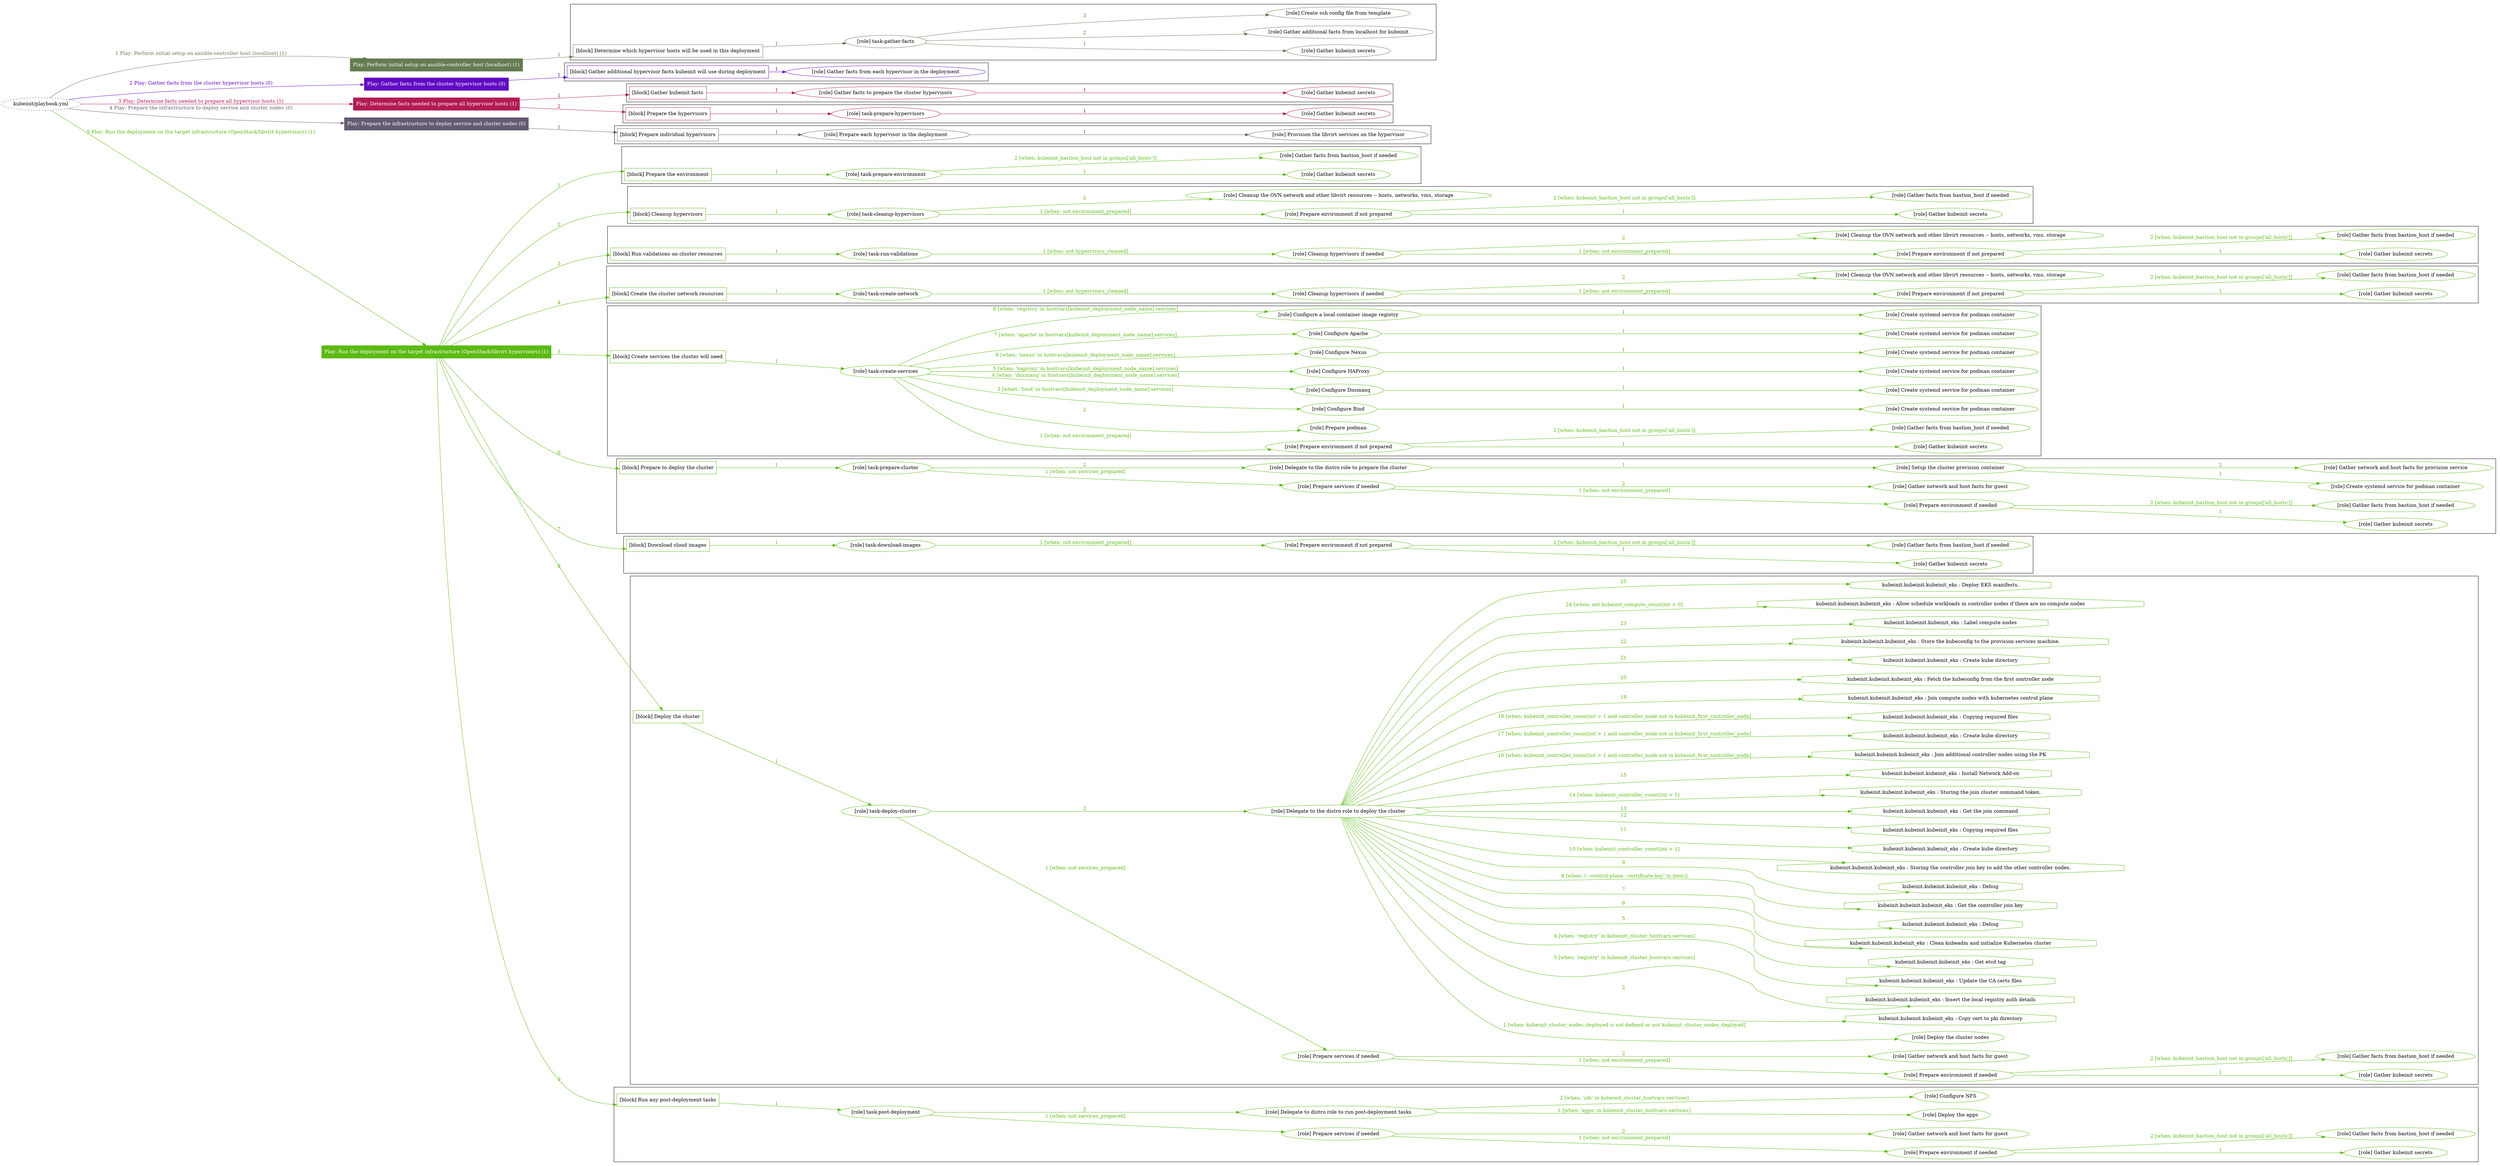 digraph {
	graph [concentrate=true ordering=in rankdir=LR ratio=fill]
	edge [esep=5 sep=10]
	"kubeinit/playbook.yml" [URL="/home/runner/work/kubeinit/kubeinit/kubeinit/playbook.yml" id=playbook_31749afd style=dotted]
	"kubeinit/playbook.yml" -> play_f0a92271 [label="1 Play: Perform initial setup on ansible-controller host (localhost) (1)" color="#657b51" fontcolor="#657b51" id=edge_play_f0a92271 labeltooltip="1 Play: Perform initial setup on ansible-controller host (localhost) (1)" tooltip="1 Play: Perform initial setup on ansible-controller host (localhost) (1)"]
	subgraph "Play: Perform initial setup on ansible-controller host (localhost) (1)" {
		play_f0a92271 [label="Play: Perform initial setup on ansible-controller host (localhost) (1)" URL="/home/runner/work/kubeinit/kubeinit/kubeinit/playbook.yml" color="#657b51" fontcolor="#ffffff" id=play_f0a92271 shape=box style=filled tooltip=localhost]
		play_f0a92271 -> block_1c8e2007 [label=1 color="#657b51" fontcolor="#657b51" id=edge_block_1c8e2007 labeltooltip=1 tooltip=1]
		subgraph cluster_block_1c8e2007 {
			block_1c8e2007 [label="[block] Determine which hypervisor hosts will be used in this deployment" URL="/home/runner/work/kubeinit/kubeinit/kubeinit/playbook.yml" color="#657b51" id=block_1c8e2007 labeltooltip="Determine which hypervisor hosts will be used in this deployment" shape=box tooltip="Determine which hypervisor hosts will be used in this deployment"]
			block_1c8e2007 -> role_33d08a82 [label="1 " color="#657b51" fontcolor="#657b51" id=edge_role_33d08a82 labeltooltip="1 " tooltip="1 "]
			subgraph "task-gather-facts" {
				role_33d08a82 [label="[role] task-gather-facts" URL="/home/runner/work/kubeinit/kubeinit/kubeinit/playbook.yml" color="#657b51" id=role_33d08a82 tooltip="task-gather-facts"]
				role_33d08a82 -> role_fe165982 [label="1 " color="#657b51" fontcolor="#657b51" id=edge_role_fe165982 labeltooltip="1 " tooltip="1 "]
				subgraph "Gather kubeinit secrets" {
					role_fe165982 [label="[role] Gather kubeinit secrets" URL="/home/runner/.ansible/collections/ansible_collections/kubeinit/kubeinit/roles/kubeinit_prepare/tasks/build_hypervisors_group.yml" color="#657b51" id=role_fe165982 tooltip="Gather kubeinit secrets"]
				}
				role_33d08a82 -> role_a63bc92e [label="2 " color="#657b51" fontcolor="#657b51" id=edge_role_a63bc92e labeltooltip="2 " tooltip="2 "]
				subgraph "Gather additional facts from localhost for kubeinit" {
					role_a63bc92e [label="[role] Gather additional facts from localhost for kubeinit" URL="/home/runner/.ansible/collections/ansible_collections/kubeinit/kubeinit/roles/kubeinit_prepare/tasks/build_hypervisors_group.yml" color="#657b51" id=role_a63bc92e tooltip="Gather additional facts from localhost for kubeinit"]
				}
				role_33d08a82 -> role_5a0196a8 [label="3 " color="#657b51" fontcolor="#657b51" id=edge_role_5a0196a8 labeltooltip="3 " tooltip="3 "]
				subgraph "Create ssh config file from template" {
					role_5a0196a8 [label="[role] Create ssh config file from template" URL="/home/runner/.ansible/collections/ansible_collections/kubeinit/kubeinit/roles/kubeinit_prepare/tasks/build_hypervisors_group.yml" color="#657b51" id=role_5a0196a8 tooltip="Create ssh config file from template"]
				}
			}
		}
	}
	"kubeinit/playbook.yml" -> play_85544248 [label="2 Play: Gather facts from the cluster hypervisor hosts (0)" color="#600ac2" fontcolor="#600ac2" id=edge_play_85544248 labeltooltip="2 Play: Gather facts from the cluster hypervisor hosts (0)" tooltip="2 Play: Gather facts from the cluster hypervisor hosts (0)"]
	subgraph "Play: Gather facts from the cluster hypervisor hosts (0)" {
		play_85544248 [label="Play: Gather facts from the cluster hypervisor hosts (0)" URL="/home/runner/work/kubeinit/kubeinit/kubeinit/playbook.yml" color="#600ac2" fontcolor="#ffffff" id=play_85544248 shape=box style=filled tooltip="Play: Gather facts from the cluster hypervisor hosts (0)"]
		play_85544248 -> block_7e06ae7c [label=1 color="#600ac2" fontcolor="#600ac2" id=edge_block_7e06ae7c labeltooltip=1 tooltip=1]
		subgraph cluster_block_7e06ae7c {
			block_7e06ae7c [label="[block] Gather additional hypervisor facts kubeinit will use during deployment" URL="/home/runner/work/kubeinit/kubeinit/kubeinit/playbook.yml" color="#600ac2" id=block_7e06ae7c labeltooltip="Gather additional hypervisor facts kubeinit will use during deployment" shape=box tooltip="Gather additional hypervisor facts kubeinit will use during deployment"]
			block_7e06ae7c -> role_296a5359 [label="1 " color="#600ac2" fontcolor="#600ac2" id=edge_role_296a5359 labeltooltip="1 " tooltip="1 "]
			subgraph "Gather facts from each hypervisor in the deployment" {
				role_296a5359 [label="[role] Gather facts from each hypervisor in the deployment" URL="/home/runner/work/kubeinit/kubeinit/kubeinit/playbook.yml" color="#600ac2" id=role_296a5359 tooltip="Gather facts from each hypervisor in the deployment"]
			}
		}
	}
	"kubeinit/playbook.yml" -> play_98f3d107 [label="3 Play: Determine facts needed to prepare all hypervisor hosts (1)" color="#b31954" fontcolor="#b31954" id=edge_play_98f3d107 labeltooltip="3 Play: Determine facts needed to prepare all hypervisor hosts (1)" tooltip="3 Play: Determine facts needed to prepare all hypervisor hosts (1)"]
	subgraph "Play: Determine facts needed to prepare all hypervisor hosts (1)" {
		play_98f3d107 [label="Play: Determine facts needed to prepare all hypervisor hosts (1)" URL="/home/runner/work/kubeinit/kubeinit/kubeinit/playbook.yml" color="#b31954" fontcolor="#ffffff" id=play_98f3d107 shape=box style=filled tooltip=localhost]
		play_98f3d107 -> block_46ca7c48 [label=1 color="#b31954" fontcolor="#b31954" id=edge_block_46ca7c48 labeltooltip=1 tooltip=1]
		subgraph cluster_block_46ca7c48 {
			block_46ca7c48 [label="[block] Gather kubeinit facts" URL="/home/runner/work/kubeinit/kubeinit/kubeinit/playbook.yml" color="#b31954" id=block_46ca7c48 labeltooltip="Gather kubeinit facts" shape=box tooltip="Gather kubeinit facts"]
			block_46ca7c48 -> role_2a549cca [label="1 " color="#b31954" fontcolor="#b31954" id=edge_role_2a549cca labeltooltip="1 " tooltip="1 "]
			subgraph "Gather facts to prepare the cluster hypervisors" {
				role_2a549cca [label="[role] Gather facts to prepare the cluster hypervisors" URL="/home/runner/work/kubeinit/kubeinit/kubeinit/playbook.yml" color="#b31954" id=role_2a549cca tooltip="Gather facts to prepare the cluster hypervisors"]
				role_2a549cca -> role_2267078d [label="1 " color="#b31954" fontcolor="#b31954" id=edge_role_2267078d labeltooltip="1 " tooltip="1 "]
				subgraph "Gather kubeinit secrets" {
					role_2267078d [label="[role] Gather kubeinit secrets" URL="/home/runner/.ansible/collections/ansible_collections/kubeinit/kubeinit/roles/kubeinit_prepare/tasks/gather_kubeinit_facts.yml" color="#b31954" id=role_2267078d tooltip="Gather kubeinit secrets"]
				}
			}
		}
		play_98f3d107 -> block_44e46003 [label=2 color="#b31954" fontcolor="#b31954" id=edge_block_44e46003 labeltooltip=2 tooltip=2]
		subgraph cluster_block_44e46003 {
			block_44e46003 [label="[block] Prepare the hypervisors" URL="/home/runner/work/kubeinit/kubeinit/kubeinit/playbook.yml" color="#b31954" id=block_44e46003 labeltooltip="Prepare the hypervisors" shape=box tooltip="Prepare the hypervisors"]
			block_44e46003 -> role_18a9d4df [label="1 " color="#b31954" fontcolor="#b31954" id=edge_role_18a9d4df labeltooltip="1 " tooltip="1 "]
			subgraph "task-prepare-hypervisors" {
				role_18a9d4df [label="[role] task-prepare-hypervisors" URL="/home/runner/work/kubeinit/kubeinit/kubeinit/playbook.yml" color="#b31954" id=role_18a9d4df tooltip="task-prepare-hypervisors"]
				role_18a9d4df -> role_1bb65bd8 [label="1 " color="#b31954" fontcolor="#b31954" id=edge_role_1bb65bd8 labeltooltip="1 " tooltip="1 "]
				subgraph "Gather kubeinit secrets" {
					role_1bb65bd8 [label="[role] Gather kubeinit secrets" URL="/home/runner/.ansible/collections/ansible_collections/kubeinit/kubeinit/roles/kubeinit_prepare/tasks/gather_kubeinit_facts.yml" color="#b31954" id=role_1bb65bd8 tooltip="Gather kubeinit secrets"]
				}
			}
		}
	}
	"kubeinit/playbook.yml" -> play_0a56b3c3 [label="4 Play: Prepare the infrastructure to deploy service and cluster nodes (0)" color="#655b71" fontcolor="#655b71" id=edge_play_0a56b3c3 labeltooltip="4 Play: Prepare the infrastructure to deploy service and cluster nodes (0)" tooltip="4 Play: Prepare the infrastructure to deploy service and cluster nodes (0)"]
	subgraph "Play: Prepare the infrastructure to deploy service and cluster nodes (0)" {
		play_0a56b3c3 [label="Play: Prepare the infrastructure to deploy service and cluster nodes (0)" URL="/home/runner/work/kubeinit/kubeinit/kubeinit/playbook.yml" color="#655b71" fontcolor="#ffffff" id=play_0a56b3c3 shape=box style=filled tooltip="Play: Prepare the infrastructure to deploy service and cluster nodes (0)"]
		play_0a56b3c3 -> block_e4c7386b [label=1 color="#655b71" fontcolor="#655b71" id=edge_block_e4c7386b labeltooltip=1 tooltip=1]
		subgraph cluster_block_e4c7386b {
			block_e4c7386b [label="[block] Prepare individual hypervisors" URL="/home/runner/work/kubeinit/kubeinit/kubeinit/playbook.yml" color="#655b71" id=block_e4c7386b labeltooltip="Prepare individual hypervisors" shape=box tooltip="Prepare individual hypervisors"]
			block_e4c7386b -> role_3c01f2e2 [label="1 " color="#655b71" fontcolor="#655b71" id=edge_role_3c01f2e2 labeltooltip="1 " tooltip="1 "]
			subgraph "Prepare each hypervisor in the deployment" {
				role_3c01f2e2 [label="[role] Prepare each hypervisor in the deployment" URL="/home/runner/work/kubeinit/kubeinit/kubeinit/playbook.yml" color="#655b71" id=role_3c01f2e2 tooltip="Prepare each hypervisor in the deployment"]
				role_3c01f2e2 -> role_98265946 [label="1 " color="#655b71" fontcolor="#655b71" id=edge_role_98265946 labeltooltip="1 " tooltip="1 "]
				subgraph "Provision the libvirt services on the hypervisor" {
					role_98265946 [label="[role] Provision the libvirt services on the hypervisor" URL="/home/runner/.ansible/collections/ansible_collections/kubeinit/kubeinit/roles/kubeinit_prepare/tasks/prepare_hypervisor.yml" color="#655b71" id=role_98265946 tooltip="Provision the libvirt services on the hypervisor"]
				}
			}
		}
	}
	"kubeinit/playbook.yml" -> play_87770355 [label="5 Play: Run the deployment on the target infrastructure (OpenStack/libvirt hypervisors) (1)" color="#5bba12" fontcolor="#5bba12" id=edge_play_87770355 labeltooltip="5 Play: Run the deployment on the target infrastructure (OpenStack/libvirt hypervisors) (1)" tooltip="5 Play: Run the deployment on the target infrastructure (OpenStack/libvirt hypervisors) (1)"]
	subgraph "Play: Run the deployment on the target infrastructure (OpenStack/libvirt hypervisors) (1)" {
		play_87770355 [label="Play: Run the deployment on the target infrastructure (OpenStack/libvirt hypervisors) (1)" URL="/home/runner/work/kubeinit/kubeinit/kubeinit/playbook.yml" color="#5bba12" fontcolor="#ffffff" id=play_87770355 shape=box style=filled tooltip=localhost]
		play_87770355 -> block_1f4be059 [label=1 color="#5bba12" fontcolor="#5bba12" id=edge_block_1f4be059 labeltooltip=1 tooltip=1]
		subgraph cluster_block_1f4be059 {
			block_1f4be059 [label="[block] Prepare the environment" URL="/home/runner/work/kubeinit/kubeinit/kubeinit/playbook.yml" color="#5bba12" id=block_1f4be059 labeltooltip="Prepare the environment" shape=box tooltip="Prepare the environment"]
			block_1f4be059 -> role_aafd7e6b [label="1 " color="#5bba12" fontcolor="#5bba12" id=edge_role_aafd7e6b labeltooltip="1 " tooltip="1 "]
			subgraph "task-prepare-environment" {
				role_aafd7e6b [label="[role] task-prepare-environment" URL="/home/runner/work/kubeinit/kubeinit/kubeinit/playbook.yml" color="#5bba12" id=role_aafd7e6b tooltip="task-prepare-environment"]
				role_aafd7e6b -> role_05cbeafa [label="1 " color="#5bba12" fontcolor="#5bba12" id=edge_role_05cbeafa labeltooltip="1 " tooltip="1 "]
				subgraph "Gather kubeinit secrets" {
					role_05cbeafa [label="[role] Gather kubeinit secrets" URL="/home/runner/.ansible/collections/ansible_collections/kubeinit/kubeinit/roles/kubeinit_prepare/tasks/gather_kubeinit_facts.yml" color="#5bba12" id=role_05cbeafa tooltip="Gather kubeinit secrets"]
				}
				role_aafd7e6b -> role_8df60672 [label="2 [when: kubeinit_bastion_host not in groups['all_hosts']]" color="#5bba12" fontcolor="#5bba12" id=edge_role_8df60672 labeltooltip="2 [when: kubeinit_bastion_host not in groups['all_hosts']]" tooltip="2 [when: kubeinit_bastion_host not in groups['all_hosts']]"]
				subgraph "Gather facts from bastion_host if needed" {
					role_8df60672 [label="[role] Gather facts from bastion_host if needed" URL="/home/runner/.ansible/collections/ansible_collections/kubeinit/kubeinit/roles/kubeinit_prepare/tasks/main.yml" color="#5bba12" id=role_8df60672 tooltip="Gather facts from bastion_host if needed"]
				}
			}
		}
		play_87770355 -> block_37f99010 [label=2 color="#5bba12" fontcolor="#5bba12" id=edge_block_37f99010 labeltooltip=2 tooltip=2]
		subgraph cluster_block_37f99010 {
			block_37f99010 [label="[block] Cleanup hypervisors" URL="/home/runner/work/kubeinit/kubeinit/kubeinit/playbook.yml" color="#5bba12" id=block_37f99010 labeltooltip="Cleanup hypervisors" shape=box tooltip="Cleanup hypervisors"]
			block_37f99010 -> role_ea062b75 [label="1 " color="#5bba12" fontcolor="#5bba12" id=edge_role_ea062b75 labeltooltip="1 " tooltip="1 "]
			subgraph "task-cleanup-hypervisors" {
				role_ea062b75 [label="[role] task-cleanup-hypervisors" URL="/home/runner/work/kubeinit/kubeinit/kubeinit/playbook.yml" color="#5bba12" id=role_ea062b75 tooltip="task-cleanup-hypervisors"]
				role_ea062b75 -> role_ad5175c9 [label="1 [when: not environment_prepared]" color="#5bba12" fontcolor="#5bba12" id=edge_role_ad5175c9 labeltooltip="1 [when: not environment_prepared]" tooltip="1 [when: not environment_prepared]"]
				subgraph "Prepare environment if not prepared" {
					role_ad5175c9 [label="[role] Prepare environment if not prepared" URL="/home/runner/.ansible/collections/ansible_collections/kubeinit/kubeinit/roles/kubeinit_libvirt/tasks/cleanup_hypervisors.yml" color="#5bba12" id=role_ad5175c9 tooltip="Prepare environment if not prepared"]
					role_ad5175c9 -> role_f0c6a6b0 [label="1 " color="#5bba12" fontcolor="#5bba12" id=edge_role_f0c6a6b0 labeltooltip="1 " tooltip="1 "]
					subgraph "Gather kubeinit secrets" {
						role_f0c6a6b0 [label="[role] Gather kubeinit secrets" URL="/home/runner/.ansible/collections/ansible_collections/kubeinit/kubeinit/roles/kubeinit_prepare/tasks/gather_kubeinit_facts.yml" color="#5bba12" id=role_f0c6a6b0 tooltip="Gather kubeinit secrets"]
					}
					role_ad5175c9 -> role_8aa45ecc [label="2 [when: kubeinit_bastion_host not in groups['all_hosts']]" color="#5bba12" fontcolor="#5bba12" id=edge_role_8aa45ecc labeltooltip="2 [when: kubeinit_bastion_host not in groups['all_hosts']]" tooltip="2 [when: kubeinit_bastion_host not in groups['all_hosts']]"]
					subgraph "Gather facts from bastion_host if needed" {
						role_8aa45ecc [label="[role] Gather facts from bastion_host if needed" URL="/home/runner/.ansible/collections/ansible_collections/kubeinit/kubeinit/roles/kubeinit_prepare/tasks/main.yml" color="#5bba12" id=role_8aa45ecc tooltip="Gather facts from bastion_host if needed"]
					}
				}
				role_ea062b75 -> role_10183eb9 [label="2 " color="#5bba12" fontcolor="#5bba12" id=edge_role_10183eb9 labeltooltip="2 " tooltip="2 "]
				subgraph "Cleanup the OVN network and other libvirt resources -- hosts, networks, vms, storage" {
					role_10183eb9 [label="[role] Cleanup the OVN network and other libvirt resources -- hosts, networks, vms, storage" URL="/home/runner/.ansible/collections/ansible_collections/kubeinit/kubeinit/roles/kubeinit_libvirt/tasks/cleanup_hypervisors.yml" color="#5bba12" id=role_10183eb9 tooltip="Cleanup the OVN network and other libvirt resources -- hosts, networks, vms, storage"]
				}
			}
		}
		play_87770355 -> block_fac64767 [label=3 color="#5bba12" fontcolor="#5bba12" id=edge_block_fac64767 labeltooltip=3 tooltip=3]
		subgraph cluster_block_fac64767 {
			block_fac64767 [label="[block] Run validations on cluster resources" URL="/home/runner/work/kubeinit/kubeinit/kubeinit/playbook.yml" color="#5bba12" id=block_fac64767 labeltooltip="Run validations on cluster resources" shape=box tooltip="Run validations on cluster resources"]
			block_fac64767 -> role_061520e0 [label="1 " color="#5bba12" fontcolor="#5bba12" id=edge_role_061520e0 labeltooltip="1 " tooltip="1 "]
			subgraph "task-run-validations" {
				role_061520e0 [label="[role] task-run-validations" URL="/home/runner/work/kubeinit/kubeinit/kubeinit/playbook.yml" color="#5bba12" id=role_061520e0 tooltip="task-run-validations"]
				role_061520e0 -> role_6f78313a [label="1 [when: not hypervisors_cleaned]" color="#5bba12" fontcolor="#5bba12" id=edge_role_6f78313a labeltooltip="1 [when: not hypervisors_cleaned]" tooltip="1 [when: not hypervisors_cleaned]"]
				subgraph "Cleanup hypervisors if needed" {
					role_6f78313a [label="[role] Cleanup hypervisors if needed" URL="/home/runner/.ansible/collections/ansible_collections/kubeinit/kubeinit/roles/kubeinit_validations/tasks/main.yml" color="#5bba12" id=role_6f78313a tooltip="Cleanup hypervisors if needed"]
					role_6f78313a -> role_5999cbe4 [label="1 [when: not environment_prepared]" color="#5bba12" fontcolor="#5bba12" id=edge_role_5999cbe4 labeltooltip="1 [when: not environment_prepared]" tooltip="1 [when: not environment_prepared]"]
					subgraph "Prepare environment if not prepared" {
						role_5999cbe4 [label="[role] Prepare environment if not prepared" URL="/home/runner/.ansible/collections/ansible_collections/kubeinit/kubeinit/roles/kubeinit_libvirt/tasks/cleanup_hypervisors.yml" color="#5bba12" id=role_5999cbe4 tooltip="Prepare environment if not prepared"]
						role_5999cbe4 -> role_0057cd2b [label="1 " color="#5bba12" fontcolor="#5bba12" id=edge_role_0057cd2b labeltooltip="1 " tooltip="1 "]
						subgraph "Gather kubeinit secrets" {
							role_0057cd2b [label="[role] Gather kubeinit secrets" URL="/home/runner/.ansible/collections/ansible_collections/kubeinit/kubeinit/roles/kubeinit_prepare/tasks/gather_kubeinit_facts.yml" color="#5bba12" id=role_0057cd2b tooltip="Gather kubeinit secrets"]
						}
						role_5999cbe4 -> role_6ebf126e [label="2 [when: kubeinit_bastion_host not in groups['all_hosts']]" color="#5bba12" fontcolor="#5bba12" id=edge_role_6ebf126e labeltooltip="2 [when: kubeinit_bastion_host not in groups['all_hosts']]" tooltip="2 [when: kubeinit_bastion_host not in groups['all_hosts']]"]
						subgraph "Gather facts from bastion_host if needed" {
							role_6ebf126e [label="[role] Gather facts from bastion_host if needed" URL="/home/runner/.ansible/collections/ansible_collections/kubeinit/kubeinit/roles/kubeinit_prepare/tasks/main.yml" color="#5bba12" id=role_6ebf126e tooltip="Gather facts from bastion_host if needed"]
						}
					}
					role_6f78313a -> role_1e74c41c [label="2 " color="#5bba12" fontcolor="#5bba12" id=edge_role_1e74c41c labeltooltip="2 " tooltip="2 "]
					subgraph "Cleanup the OVN network and other libvirt resources -- hosts, networks, vms, storage" {
						role_1e74c41c [label="[role] Cleanup the OVN network and other libvirt resources -- hosts, networks, vms, storage" URL="/home/runner/.ansible/collections/ansible_collections/kubeinit/kubeinit/roles/kubeinit_libvirt/tasks/cleanup_hypervisors.yml" color="#5bba12" id=role_1e74c41c tooltip="Cleanup the OVN network and other libvirt resources -- hosts, networks, vms, storage"]
					}
				}
			}
		}
		play_87770355 -> block_71758fed [label=4 color="#5bba12" fontcolor="#5bba12" id=edge_block_71758fed labeltooltip=4 tooltip=4]
		subgraph cluster_block_71758fed {
			block_71758fed [label="[block] Create the cluster network resources" URL="/home/runner/work/kubeinit/kubeinit/kubeinit/playbook.yml" color="#5bba12" id=block_71758fed labeltooltip="Create the cluster network resources" shape=box tooltip="Create the cluster network resources"]
			block_71758fed -> role_02232bc0 [label="1 " color="#5bba12" fontcolor="#5bba12" id=edge_role_02232bc0 labeltooltip="1 " tooltip="1 "]
			subgraph "task-create-network" {
				role_02232bc0 [label="[role] task-create-network" URL="/home/runner/work/kubeinit/kubeinit/kubeinit/playbook.yml" color="#5bba12" id=role_02232bc0 tooltip="task-create-network"]
				role_02232bc0 -> role_0439d8a8 [label="1 [when: not hypervisors_cleaned]" color="#5bba12" fontcolor="#5bba12" id=edge_role_0439d8a8 labeltooltip="1 [when: not hypervisors_cleaned]" tooltip="1 [when: not hypervisors_cleaned]"]
				subgraph "Cleanup hypervisors if needed" {
					role_0439d8a8 [label="[role] Cleanup hypervisors if needed" URL="/home/runner/.ansible/collections/ansible_collections/kubeinit/kubeinit/roles/kubeinit_libvirt/tasks/create_network.yml" color="#5bba12" id=role_0439d8a8 tooltip="Cleanup hypervisors if needed"]
					role_0439d8a8 -> role_cf5228e2 [label="1 [when: not environment_prepared]" color="#5bba12" fontcolor="#5bba12" id=edge_role_cf5228e2 labeltooltip="1 [when: not environment_prepared]" tooltip="1 [when: not environment_prepared]"]
					subgraph "Prepare environment if not prepared" {
						role_cf5228e2 [label="[role] Prepare environment if not prepared" URL="/home/runner/.ansible/collections/ansible_collections/kubeinit/kubeinit/roles/kubeinit_libvirt/tasks/cleanup_hypervisors.yml" color="#5bba12" id=role_cf5228e2 tooltip="Prepare environment if not prepared"]
						role_cf5228e2 -> role_da059da2 [label="1 " color="#5bba12" fontcolor="#5bba12" id=edge_role_da059da2 labeltooltip="1 " tooltip="1 "]
						subgraph "Gather kubeinit secrets" {
							role_da059da2 [label="[role] Gather kubeinit secrets" URL="/home/runner/.ansible/collections/ansible_collections/kubeinit/kubeinit/roles/kubeinit_prepare/tasks/gather_kubeinit_facts.yml" color="#5bba12" id=role_da059da2 tooltip="Gather kubeinit secrets"]
						}
						role_cf5228e2 -> role_030c63ad [label="2 [when: kubeinit_bastion_host not in groups['all_hosts']]" color="#5bba12" fontcolor="#5bba12" id=edge_role_030c63ad labeltooltip="2 [when: kubeinit_bastion_host not in groups['all_hosts']]" tooltip="2 [when: kubeinit_bastion_host not in groups['all_hosts']]"]
						subgraph "Gather facts from bastion_host if needed" {
							role_030c63ad [label="[role] Gather facts from bastion_host if needed" URL="/home/runner/.ansible/collections/ansible_collections/kubeinit/kubeinit/roles/kubeinit_prepare/tasks/main.yml" color="#5bba12" id=role_030c63ad tooltip="Gather facts from bastion_host if needed"]
						}
					}
					role_0439d8a8 -> role_c7c185b1 [label="2 " color="#5bba12" fontcolor="#5bba12" id=edge_role_c7c185b1 labeltooltip="2 " tooltip="2 "]
					subgraph "Cleanup the OVN network and other libvirt resources -- hosts, networks, vms, storage" {
						role_c7c185b1 [label="[role] Cleanup the OVN network and other libvirt resources -- hosts, networks, vms, storage" URL="/home/runner/.ansible/collections/ansible_collections/kubeinit/kubeinit/roles/kubeinit_libvirt/tasks/cleanup_hypervisors.yml" color="#5bba12" id=role_c7c185b1 tooltip="Cleanup the OVN network and other libvirt resources -- hosts, networks, vms, storage"]
					}
				}
			}
		}
		play_87770355 -> block_9df5272c [label=5 color="#5bba12" fontcolor="#5bba12" id=edge_block_9df5272c labeltooltip=5 tooltip=5]
		subgraph cluster_block_9df5272c {
			block_9df5272c [label="[block] Create services the cluster will need" URL="/home/runner/work/kubeinit/kubeinit/kubeinit/playbook.yml" color="#5bba12" id=block_9df5272c labeltooltip="Create services the cluster will need" shape=box tooltip="Create services the cluster will need"]
			block_9df5272c -> role_4706b021 [label="1 " color="#5bba12" fontcolor="#5bba12" id=edge_role_4706b021 labeltooltip="1 " tooltip="1 "]
			subgraph "task-create-services" {
				role_4706b021 [label="[role] task-create-services" URL="/home/runner/work/kubeinit/kubeinit/kubeinit/playbook.yml" color="#5bba12" id=role_4706b021 tooltip="task-create-services"]
				role_4706b021 -> role_e4362f26 [label="1 [when: not environment_prepared]" color="#5bba12" fontcolor="#5bba12" id=edge_role_e4362f26 labeltooltip="1 [when: not environment_prepared]" tooltip="1 [when: not environment_prepared]"]
				subgraph "Prepare environment if not prepared" {
					role_e4362f26 [label="[role] Prepare environment if not prepared" URL="/home/runner/.ansible/collections/ansible_collections/kubeinit/kubeinit/roles/kubeinit_services/tasks/main.yml" color="#5bba12" id=role_e4362f26 tooltip="Prepare environment if not prepared"]
					role_e4362f26 -> role_d1ebb516 [label="1 " color="#5bba12" fontcolor="#5bba12" id=edge_role_d1ebb516 labeltooltip="1 " tooltip="1 "]
					subgraph "Gather kubeinit secrets" {
						role_d1ebb516 [label="[role] Gather kubeinit secrets" URL="/home/runner/.ansible/collections/ansible_collections/kubeinit/kubeinit/roles/kubeinit_prepare/tasks/gather_kubeinit_facts.yml" color="#5bba12" id=role_d1ebb516 tooltip="Gather kubeinit secrets"]
					}
					role_e4362f26 -> role_362d8423 [label="2 [when: kubeinit_bastion_host not in groups['all_hosts']]" color="#5bba12" fontcolor="#5bba12" id=edge_role_362d8423 labeltooltip="2 [when: kubeinit_bastion_host not in groups['all_hosts']]" tooltip="2 [when: kubeinit_bastion_host not in groups['all_hosts']]"]
					subgraph "Gather facts from bastion_host if needed" {
						role_362d8423 [label="[role] Gather facts from bastion_host if needed" URL="/home/runner/.ansible/collections/ansible_collections/kubeinit/kubeinit/roles/kubeinit_prepare/tasks/main.yml" color="#5bba12" id=role_362d8423 tooltip="Gather facts from bastion_host if needed"]
					}
				}
				role_4706b021 -> role_39af679f [label="2 " color="#5bba12" fontcolor="#5bba12" id=edge_role_39af679f labeltooltip="2 " tooltip="2 "]
				subgraph "Prepare podman" {
					role_39af679f [label="[role] Prepare podman" URL="/home/runner/.ansible/collections/ansible_collections/kubeinit/kubeinit/roles/kubeinit_services/tasks/00_create_service_pod.yml" color="#5bba12" id=role_39af679f tooltip="Prepare podman"]
				}
				role_4706b021 -> role_10088486 [label="3 [when: 'bind' in hostvars[kubeinit_deployment_node_name].services]" color="#5bba12" fontcolor="#5bba12" id=edge_role_10088486 labeltooltip="3 [when: 'bind' in hostvars[kubeinit_deployment_node_name].services]" tooltip="3 [when: 'bind' in hostvars[kubeinit_deployment_node_name].services]"]
				subgraph "Configure Bind" {
					role_10088486 [label="[role] Configure Bind" URL="/home/runner/.ansible/collections/ansible_collections/kubeinit/kubeinit/roles/kubeinit_services/tasks/start_services_containers.yml" color="#5bba12" id=role_10088486 tooltip="Configure Bind"]
					role_10088486 -> role_4d4445f1 [label="1 " color="#5bba12" fontcolor="#5bba12" id=edge_role_4d4445f1 labeltooltip="1 " tooltip="1 "]
					subgraph "Create systemd service for podman container" {
						role_4d4445f1 [label="[role] Create systemd service for podman container" URL="/home/runner/.ansible/collections/ansible_collections/kubeinit/kubeinit/roles/kubeinit_bind/tasks/main.yml" color="#5bba12" id=role_4d4445f1 tooltip="Create systemd service for podman container"]
					}
				}
				role_4706b021 -> role_72e830e1 [label="4 [when: 'dnsmasq' in hostvars[kubeinit_deployment_node_name].services]" color="#5bba12" fontcolor="#5bba12" id=edge_role_72e830e1 labeltooltip="4 [when: 'dnsmasq' in hostvars[kubeinit_deployment_node_name].services]" tooltip="4 [when: 'dnsmasq' in hostvars[kubeinit_deployment_node_name].services]"]
				subgraph "Configure Dnsmasq" {
					role_72e830e1 [label="[role] Configure Dnsmasq" URL="/home/runner/.ansible/collections/ansible_collections/kubeinit/kubeinit/roles/kubeinit_services/tasks/start_services_containers.yml" color="#5bba12" id=role_72e830e1 tooltip="Configure Dnsmasq"]
					role_72e830e1 -> role_e6e6ad95 [label="1 " color="#5bba12" fontcolor="#5bba12" id=edge_role_e6e6ad95 labeltooltip="1 " tooltip="1 "]
					subgraph "Create systemd service for podman container" {
						role_e6e6ad95 [label="[role] Create systemd service for podman container" URL="/home/runner/.ansible/collections/ansible_collections/kubeinit/kubeinit/roles/kubeinit_dnsmasq/tasks/main.yml" color="#5bba12" id=role_e6e6ad95 tooltip="Create systemd service for podman container"]
					}
				}
				role_4706b021 -> role_0aaf42cf [label="5 [when: 'haproxy' in hostvars[kubeinit_deployment_node_name].services]" color="#5bba12" fontcolor="#5bba12" id=edge_role_0aaf42cf labeltooltip="5 [when: 'haproxy' in hostvars[kubeinit_deployment_node_name].services]" tooltip="5 [when: 'haproxy' in hostvars[kubeinit_deployment_node_name].services]"]
				subgraph "Configure HAProxy" {
					role_0aaf42cf [label="[role] Configure HAProxy" URL="/home/runner/.ansible/collections/ansible_collections/kubeinit/kubeinit/roles/kubeinit_services/tasks/start_services_containers.yml" color="#5bba12" id=role_0aaf42cf tooltip="Configure HAProxy"]
					role_0aaf42cf -> role_16a9a774 [label="1 " color="#5bba12" fontcolor="#5bba12" id=edge_role_16a9a774 labeltooltip="1 " tooltip="1 "]
					subgraph "Create systemd service for podman container" {
						role_16a9a774 [label="[role] Create systemd service for podman container" URL="/home/runner/.ansible/collections/ansible_collections/kubeinit/kubeinit/roles/kubeinit_haproxy/tasks/main.yml" color="#5bba12" id=role_16a9a774 tooltip="Create systemd service for podman container"]
					}
				}
				role_4706b021 -> role_22b15fc3 [label="6 [when: 'nexus' in hostvars[kubeinit_deployment_node_name].services]" color="#5bba12" fontcolor="#5bba12" id=edge_role_22b15fc3 labeltooltip="6 [when: 'nexus' in hostvars[kubeinit_deployment_node_name].services]" tooltip="6 [when: 'nexus' in hostvars[kubeinit_deployment_node_name].services]"]
				subgraph "Configure Nexus" {
					role_22b15fc3 [label="[role] Configure Nexus" URL="/home/runner/.ansible/collections/ansible_collections/kubeinit/kubeinit/roles/kubeinit_services/tasks/start_services_containers.yml" color="#5bba12" id=role_22b15fc3 tooltip="Configure Nexus"]
					role_22b15fc3 -> role_950d11a7 [label="1 " color="#5bba12" fontcolor="#5bba12" id=edge_role_950d11a7 labeltooltip="1 " tooltip="1 "]
					subgraph "Create systemd service for podman container" {
						role_950d11a7 [label="[role] Create systemd service for podman container" URL="/home/runner/.ansible/collections/ansible_collections/kubeinit/kubeinit/roles/kubeinit_nexus/tasks/main.yml" color="#5bba12" id=role_950d11a7 tooltip="Create systemd service for podman container"]
					}
				}
				role_4706b021 -> role_34de2694 [label="7 [when: 'apache' in hostvars[kubeinit_deployment_node_name].services]" color="#5bba12" fontcolor="#5bba12" id=edge_role_34de2694 labeltooltip="7 [when: 'apache' in hostvars[kubeinit_deployment_node_name].services]" tooltip="7 [when: 'apache' in hostvars[kubeinit_deployment_node_name].services]"]
				subgraph "Configure Apache" {
					role_34de2694 [label="[role] Configure Apache" URL="/home/runner/.ansible/collections/ansible_collections/kubeinit/kubeinit/roles/kubeinit_services/tasks/start_services_containers.yml" color="#5bba12" id=role_34de2694 tooltip="Configure Apache"]
					role_34de2694 -> role_bcb53a0d [label="1 " color="#5bba12" fontcolor="#5bba12" id=edge_role_bcb53a0d labeltooltip="1 " tooltip="1 "]
					subgraph "Create systemd service for podman container" {
						role_bcb53a0d [label="[role] Create systemd service for podman container" URL="/home/runner/.ansible/collections/ansible_collections/kubeinit/kubeinit/roles/kubeinit_apache/tasks/main.yml" color="#5bba12" id=role_bcb53a0d tooltip="Create systemd service for podman container"]
					}
				}
				role_4706b021 -> role_6ce875fe [label="8 [when: 'registry' in hostvars[kubeinit_deployment_node_name].services]" color="#5bba12" fontcolor="#5bba12" id=edge_role_6ce875fe labeltooltip="8 [when: 'registry' in hostvars[kubeinit_deployment_node_name].services]" tooltip="8 [when: 'registry' in hostvars[kubeinit_deployment_node_name].services]"]
				subgraph "Configure a local container image registry" {
					role_6ce875fe [label="[role] Configure a local container image registry" URL="/home/runner/.ansible/collections/ansible_collections/kubeinit/kubeinit/roles/kubeinit_services/tasks/start_services_containers.yml" color="#5bba12" id=role_6ce875fe tooltip="Configure a local container image registry"]
					role_6ce875fe -> role_b1ed6321 [label="1 " color="#5bba12" fontcolor="#5bba12" id=edge_role_b1ed6321 labeltooltip="1 " tooltip="1 "]
					subgraph "Create systemd service for podman container" {
						role_b1ed6321 [label="[role] Create systemd service for podman container" URL="/home/runner/.ansible/collections/ansible_collections/kubeinit/kubeinit/roles/kubeinit_registry/tasks/main.yml" color="#5bba12" id=role_b1ed6321 tooltip="Create systemd service for podman container"]
					}
				}
			}
		}
		play_87770355 -> block_1103f780 [label=6 color="#5bba12" fontcolor="#5bba12" id=edge_block_1103f780 labeltooltip=6 tooltip=6]
		subgraph cluster_block_1103f780 {
			block_1103f780 [label="[block] Prepare to deploy the cluster" URL="/home/runner/work/kubeinit/kubeinit/kubeinit/playbook.yml" color="#5bba12" id=block_1103f780 labeltooltip="Prepare to deploy the cluster" shape=box tooltip="Prepare to deploy the cluster"]
			block_1103f780 -> role_f3bc1664 [label="1 " color="#5bba12" fontcolor="#5bba12" id=edge_role_f3bc1664 labeltooltip="1 " tooltip="1 "]
			subgraph "task-prepare-cluster" {
				role_f3bc1664 [label="[role] task-prepare-cluster" URL="/home/runner/work/kubeinit/kubeinit/kubeinit/playbook.yml" color="#5bba12" id=role_f3bc1664 tooltip="task-prepare-cluster"]
				role_f3bc1664 -> role_cec9e9e6 [label="1 [when: not services_prepared]" color="#5bba12" fontcolor="#5bba12" id=edge_role_cec9e9e6 labeltooltip="1 [when: not services_prepared]" tooltip="1 [when: not services_prepared]"]
				subgraph "Prepare services if needed" {
					role_cec9e9e6 [label="[role] Prepare services if needed" URL="/home/runner/.ansible/collections/ansible_collections/kubeinit/kubeinit/roles/kubeinit_prepare/tasks/prepare_cluster.yml" color="#5bba12" id=role_cec9e9e6 tooltip="Prepare services if needed"]
					role_cec9e9e6 -> role_2ddb7ea5 [label="1 [when: not environment_prepared]" color="#5bba12" fontcolor="#5bba12" id=edge_role_2ddb7ea5 labeltooltip="1 [when: not environment_prepared]" tooltip="1 [when: not environment_prepared]"]
					subgraph "Prepare environment if needed" {
						role_2ddb7ea5 [label="[role] Prepare environment if needed" URL="/home/runner/.ansible/collections/ansible_collections/kubeinit/kubeinit/roles/kubeinit_services/tasks/prepare_services.yml" color="#5bba12" id=role_2ddb7ea5 tooltip="Prepare environment if needed"]
						role_2ddb7ea5 -> role_3963df56 [label="1 " color="#5bba12" fontcolor="#5bba12" id=edge_role_3963df56 labeltooltip="1 " tooltip="1 "]
						subgraph "Gather kubeinit secrets" {
							role_3963df56 [label="[role] Gather kubeinit secrets" URL="/home/runner/.ansible/collections/ansible_collections/kubeinit/kubeinit/roles/kubeinit_prepare/tasks/gather_kubeinit_facts.yml" color="#5bba12" id=role_3963df56 tooltip="Gather kubeinit secrets"]
						}
						role_2ddb7ea5 -> role_ad934667 [label="2 [when: kubeinit_bastion_host not in groups['all_hosts']]" color="#5bba12" fontcolor="#5bba12" id=edge_role_ad934667 labeltooltip="2 [when: kubeinit_bastion_host not in groups['all_hosts']]" tooltip="2 [when: kubeinit_bastion_host not in groups['all_hosts']]"]
						subgraph "Gather facts from bastion_host if needed" {
							role_ad934667 [label="[role] Gather facts from bastion_host if needed" URL="/home/runner/.ansible/collections/ansible_collections/kubeinit/kubeinit/roles/kubeinit_prepare/tasks/main.yml" color="#5bba12" id=role_ad934667 tooltip="Gather facts from bastion_host if needed"]
						}
					}
					role_cec9e9e6 -> role_ae89a15f [label="2 " color="#5bba12" fontcolor="#5bba12" id=edge_role_ae89a15f labeltooltip="2 " tooltip="2 "]
					subgraph "Gather network and host facts for guest" {
						role_ae89a15f [label="[role] Gather network and host facts for guest" URL="/home/runner/.ansible/collections/ansible_collections/kubeinit/kubeinit/roles/kubeinit_services/tasks/prepare_services.yml" color="#5bba12" id=role_ae89a15f tooltip="Gather network and host facts for guest"]
					}
				}
				role_f3bc1664 -> role_69be5ea1 [label="2 " color="#5bba12" fontcolor="#5bba12" id=edge_role_69be5ea1 labeltooltip="2 " tooltip="2 "]
				subgraph "Delegate to the distro role to prepare the cluster" {
					role_69be5ea1 [label="[role] Delegate to the distro role to prepare the cluster" URL="/home/runner/.ansible/collections/ansible_collections/kubeinit/kubeinit/roles/kubeinit_prepare/tasks/prepare_cluster.yml" color="#5bba12" id=role_69be5ea1 tooltip="Delegate to the distro role to prepare the cluster"]
					role_69be5ea1 -> role_52d61f6c [label="1 " color="#5bba12" fontcolor="#5bba12" id=edge_role_52d61f6c labeltooltip="1 " tooltip="1 "]
					subgraph "Setup the cluster provision container" {
						role_52d61f6c [label="[role] Setup the cluster provision container" URL="/home/runner/.ansible/collections/ansible_collections/kubeinit/kubeinit/roles/kubeinit_eks/tasks/prepare_cluster.yml" color="#5bba12" id=role_52d61f6c tooltip="Setup the cluster provision container"]
						role_52d61f6c -> role_fc9bad60 [label="1 " color="#5bba12" fontcolor="#5bba12" id=edge_role_fc9bad60 labeltooltip="1 " tooltip="1 "]
						subgraph "Create systemd service for podman container" {
							role_fc9bad60 [label="[role] Create systemd service for podman container" URL="/home/runner/.ansible/collections/ansible_collections/kubeinit/kubeinit/roles/kubeinit_services/tasks/create_provision_container.yml" color="#5bba12" id=role_fc9bad60 tooltip="Create systemd service for podman container"]
						}
						role_52d61f6c -> role_e933e79b [label="2 " color="#5bba12" fontcolor="#5bba12" id=edge_role_e933e79b labeltooltip="2 " tooltip="2 "]
						subgraph "Gather network and host facts for provision service" {
							role_e933e79b [label="[role] Gather network and host facts for provision service" URL="/home/runner/.ansible/collections/ansible_collections/kubeinit/kubeinit/roles/kubeinit_services/tasks/create_provision_container.yml" color="#5bba12" id=role_e933e79b tooltip="Gather network and host facts for provision service"]
						}
					}
				}
			}
		}
		play_87770355 -> block_31787925 [label=7 color="#5bba12" fontcolor="#5bba12" id=edge_block_31787925 labeltooltip=7 tooltip=7]
		subgraph cluster_block_31787925 {
			block_31787925 [label="[block] Download cloud images" URL="/home/runner/work/kubeinit/kubeinit/kubeinit/playbook.yml" color="#5bba12" id=block_31787925 labeltooltip="Download cloud images" shape=box tooltip="Download cloud images"]
			block_31787925 -> role_4866f883 [label="1 " color="#5bba12" fontcolor="#5bba12" id=edge_role_4866f883 labeltooltip="1 " tooltip="1 "]
			subgraph "task-download-images" {
				role_4866f883 [label="[role] task-download-images" URL="/home/runner/work/kubeinit/kubeinit/kubeinit/playbook.yml" color="#5bba12" id=role_4866f883 tooltip="task-download-images"]
				role_4866f883 -> role_bcda8f0e [label="1 [when: not environment_prepared]" color="#5bba12" fontcolor="#5bba12" id=edge_role_bcda8f0e labeltooltip="1 [when: not environment_prepared]" tooltip="1 [when: not environment_prepared]"]
				subgraph "Prepare environment if not prepared" {
					role_bcda8f0e [label="[role] Prepare environment if not prepared" URL="/home/runner/.ansible/collections/ansible_collections/kubeinit/kubeinit/roles/kubeinit_libvirt/tasks/download_cloud_images.yml" color="#5bba12" id=role_bcda8f0e tooltip="Prepare environment if not prepared"]
					role_bcda8f0e -> role_927381bb [label="1 " color="#5bba12" fontcolor="#5bba12" id=edge_role_927381bb labeltooltip="1 " tooltip="1 "]
					subgraph "Gather kubeinit secrets" {
						role_927381bb [label="[role] Gather kubeinit secrets" URL="/home/runner/.ansible/collections/ansible_collections/kubeinit/kubeinit/roles/kubeinit_prepare/tasks/gather_kubeinit_facts.yml" color="#5bba12" id=role_927381bb tooltip="Gather kubeinit secrets"]
					}
					role_bcda8f0e -> role_5c9db6e1 [label="2 [when: kubeinit_bastion_host not in groups['all_hosts']]" color="#5bba12" fontcolor="#5bba12" id=edge_role_5c9db6e1 labeltooltip="2 [when: kubeinit_bastion_host not in groups['all_hosts']]" tooltip="2 [when: kubeinit_bastion_host not in groups['all_hosts']]"]
					subgraph "Gather facts from bastion_host if needed" {
						role_5c9db6e1 [label="[role] Gather facts from bastion_host if needed" URL="/home/runner/.ansible/collections/ansible_collections/kubeinit/kubeinit/roles/kubeinit_prepare/tasks/main.yml" color="#5bba12" id=role_5c9db6e1 tooltip="Gather facts from bastion_host if needed"]
					}
				}
			}
		}
		play_87770355 -> block_135712ab [label=8 color="#5bba12" fontcolor="#5bba12" id=edge_block_135712ab labeltooltip=8 tooltip=8]
		subgraph cluster_block_135712ab {
			block_135712ab [label="[block] Deploy the cluster" URL="/home/runner/work/kubeinit/kubeinit/kubeinit/playbook.yml" color="#5bba12" id=block_135712ab labeltooltip="Deploy the cluster" shape=box tooltip="Deploy the cluster"]
			block_135712ab -> role_2d26b17e [label="1 " color="#5bba12" fontcolor="#5bba12" id=edge_role_2d26b17e labeltooltip="1 " tooltip="1 "]
			subgraph "task-deploy-cluster" {
				role_2d26b17e [label="[role] task-deploy-cluster" URL="/home/runner/work/kubeinit/kubeinit/kubeinit/playbook.yml" color="#5bba12" id=role_2d26b17e tooltip="task-deploy-cluster"]
				role_2d26b17e -> role_05cc723c [label="1 [when: not services_prepared]" color="#5bba12" fontcolor="#5bba12" id=edge_role_05cc723c labeltooltip="1 [when: not services_prepared]" tooltip="1 [when: not services_prepared]"]
				subgraph "Prepare services if needed" {
					role_05cc723c [label="[role] Prepare services if needed" URL="/home/runner/.ansible/collections/ansible_collections/kubeinit/kubeinit/roles/kubeinit_prepare/tasks/deploy_cluster.yml" color="#5bba12" id=role_05cc723c tooltip="Prepare services if needed"]
					role_05cc723c -> role_e9452bbb [label="1 [when: not environment_prepared]" color="#5bba12" fontcolor="#5bba12" id=edge_role_e9452bbb labeltooltip="1 [when: not environment_prepared]" tooltip="1 [when: not environment_prepared]"]
					subgraph "Prepare environment if needed" {
						role_e9452bbb [label="[role] Prepare environment if needed" URL="/home/runner/.ansible/collections/ansible_collections/kubeinit/kubeinit/roles/kubeinit_services/tasks/prepare_services.yml" color="#5bba12" id=role_e9452bbb tooltip="Prepare environment if needed"]
						role_e9452bbb -> role_5d024837 [label="1 " color="#5bba12" fontcolor="#5bba12" id=edge_role_5d024837 labeltooltip="1 " tooltip="1 "]
						subgraph "Gather kubeinit secrets" {
							role_5d024837 [label="[role] Gather kubeinit secrets" URL="/home/runner/.ansible/collections/ansible_collections/kubeinit/kubeinit/roles/kubeinit_prepare/tasks/gather_kubeinit_facts.yml" color="#5bba12" id=role_5d024837 tooltip="Gather kubeinit secrets"]
						}
						role_e9452bbb -> role_bbfee879 [label="2 [when: kubeinit_bastion_host not in groups['all_hosts']]" color="#5bba12" fontcolor="#5bba12" id=edge_role_bbfee879 labeltooltip="2 [when: kubeinit_bastion_host not in groups['all_hosts']]" tooltip="2 [when: kubeinit_bastion_host not in groups['all_hosts']]"]
						subgraph "Gather facts from bastion_host if needed" {
							role_bbfee879 [label="[role] Gather facts from bastion_host if needed" URL="/home/runner/.ansible/collections/ansible_collections/kubeinit/kubeinit/roles/kubeinit_prepare/tasks/main.yml" color="#5bba12" id=role_bbfee879 tooltip="Gather facts from bastion_host if needed"]
						}
					}
					role_05cc723c -> role_2708214c [label="2 " color="#5bba12" fontcolor="#5bba12" id=edge_role_2708214c labeltooltip="2 " tooltip="2 "]
					subgraph "Gather network and host facts for guest" {
						role_2708214c [label="[role] Gather network and host facts for guest" URL="/home/runner/.ansible/collections/ansible_collections/kubeinit/kubeinit/roles/kubeinit_services/tasks/prepare_services.yml" color="#5bba12" id=role_2708214c tooltip="Gather network and host facts for guest"]
					}
				}
				role_2d26b17e -> role_3a94fb72 [label="2 " color="#5bba12" fontcolor="#5bba12" id=edge_role_3a94fb72 labeltooltip="2 " tooltip="2 "]
				subgraph "Delegate to the distro role to deploy the cluster" {
					role_3a94fb72 [label="[role] Delegate to the distro role to deploy the cluster" URL="/home/runner/.ansible/collections/ansible_collections/kubeinit/kubeinit/roles/kubeinit_prepare/tasks/deploy_cluster.yml" color="#5bba12" id=role_3a94fb72 tooltip="Delegate to the distro role to deploy the cluster"]
					role_3a94fb72 -> role_e63573b4 [label="1 [when: kubeinit_cluster_nodes_deployed is not defined or not kubeinit_cluster_nodes_deployed]" color="#5bba12" fontcolor="#5bba12" id=edge_role_e63573b4 labeltooltip="1 [when: kubeinit_cluster_nodes_deployed is not defined or not kubeinit_cluster_nodes_deployed]" tooltip="1 [when: kubeinit_cluster_nodes_deployed is not defined or not kubeinit_cluster_nodes_deployed]"]
					subgraph "Deploy the cluster nodes" {
						role_e63573b4 [label="[role] Deploy the cluster nodes" URL="/home/runner/.ansible/collections/ansible_collections/kubeinit/kubeinit/roles/kubeinit_eks/tasks/main.yml" color="#5bba12" id=role_e63573b4 tooltip="Deploy the cluster nodes"]
					}
					task_6d103d61 [label="kubeinit.kubeinit.kubeinit_eks : Copy cert to pki directory" URL="/home/runner/.ansible/collections/ansible_collections/kubeinit/kubeinit/roles/kubeinit_eks/tasks/main.yml" color="#5bba12" id=task_6d103d61 shape=octagon tooltip="kubeinit.kubeinit.kubeinit_eks : Copy cert to pki directory"]
					role_3a94fb72 -> task_6d103d61 [label="2 " color="#5bba12" fontcolor="#5bba12" id=edge_task_6d103d61 labeltooltip="2 " tooltip="2 "]
					task_8f391a37 [label="kubeinit.kubeinit.kubeinit_eks : Insert the local registry auth details" URL="/home/runner/.ansible/collections/ansible_collections/kubeinit/kubeinit/roles/kubeinit_eks/tasks/main.yml" color="#5bba12" id=task_8f391a37 shape=octagon tooltip="kubeinit.kubeinit.kubeinit_eks : Insert the local registry auth details"]
					role_3a94fb72 -> task_8f391a37 [label="3 [when: 'registry' in kubeinit_cluster_hostvars.services]" color="#5bba12" fontcolor="#5bba12" id=edge_task_8f391a37 labeltooltip="3 [when: 'registry' in kubeinit_cluster_hostvars.services]" tooltip="3 [when: 'registry' in kubeinit_cluster_hostvars.services]"]
					task_8d120318 [label="kubeinit.kubeinit.kubeinit_eks : Update the CA certs files" URL="/home/runner/.ansible/collections/ansible_collections/kubeinit/kubeinit/roles/kubeinit_eks/tasks/main.yml" color="#5bba12" id=task_8d120318 shape=octagon tooltip="kubeinit.kubeinit.kubeinit_eks : Update the CA certs files"]
					role_3a94fb72 -> task_8d120318 [label="4 [when: 'registry' in kubeinit_cluster_hostvars.services]" color="#5bba12" fontcolor="#5bba12" id=edge_task_8d120318 labeltooltip="4 [when: 'registry' in kubeinit_cluster_hostvars.services]" tooltip="4 [when: 'registry' in kubeinit_cluster_hostvars.services]"]
					task_c2f40032 [label="kubeinit.kubeinit.kubeinit_eks : Get etcd tag" URL="/home/runner/.ansible/collections/ansible_collections/kubeinit/kubeinit/roles/kubeinit_eks/tasks/main.yml" color="#5bba12" id=task_c2f40032 shape=octagon tooltip="kubeinit.kubeinit.kubeinit_eks : Get etcd tag"]
					role_3a94fb72 -> task_c2f40032 [label="5 " color="#5bba12" fontcolor="#5bba12" id=edge_task_c2f40032 labeltooltip="5 " tooltip="5 "]
					task_a0e430cf [label="kubeinit.kubeinit.kubeinit_eks : Clean kubeadm and initialize Kubernetes cluster" URL="/home/runner/.ansible/collections/ansible_collections/kubeinit/kubeinit/roles/kubeinit_eks/tasks/main.yml" color="#5bba12" id=task_a0e430cf shape=octagon tooltip="kubeinit.kubeinit.kubeinit_eks : Clean kubeadm and initialize Kubernetes cluster"]
					role_3a94fb72 -> task_a0e430cf [label="6 " color="#5bba12" fontcolor="#5bba12" id=edge_task_a0e430cf labeltooltip="6 " tooltip="6 "]
					task_14dbd023 [label="kubeinit.kubeinit.kubeinit_eks : Debug" URL="/home/runner/.ansible/collections/ansible_collections/kubeinit/kubeinit/roles/kubeinit_eks/tasks/main.yml" color="#5bba12" id=task_14dbd023 shape=octagon tooltip="kubeinit.kubeinit.kubeinit_eks : Debug"]
					role_3a94fb72 -> task_14dbd023 [label="7 " color="#5bba12" fontcolor="#5bba12" id=edge_task_14dbd023 labeltooltip="7 " tooltip="7 "]
					task_7cf5d5d3 [label="kubeinit.kubeinit.kubeinit_eks : Get the controller join key" URL="/home/runner/.ansible/collections/ansible_collections/kubeinit/kubeinit/roles/kubeinit_eks/tasks/main.yml" color="#5bba12" id=task_7cf5d5d3 shape=octagon tooltip="kubeinit.kubeinit.kubeinit_eks : Get the controller join key"]
					role_3a94fb72 -> task_7cf5d5d3 [label="8 [when: ('--control-plane --certificate-key' in item)]" color="#5bba12" fontcolor="#5bba12" id=edge_task_7cf5d5d3 labeltooltip="8 [when: ('--control-plane --certificate-key' in item)]" tooltip="8 [when: ('--control-plane --certificate-key' in item)]"]
					task_302ccd17 [label="kubeinit.kubeinit.kubeinit_eks : Debug" URL="/home/runner/.ansible/collections/ansible_collections/kubeinit/kubeinit/roles/kubeinit_eks/tasks/main.yml" color="#5bba12" id=task_302ccd17 shape=octagon tooltip="kubeinit.kubeinit.kubeinit_eks : Debug"]
					role_3a94fb72 -> task_302ccd17 [label="9 " color="#5bba12" fontcolor="#5bba12" id=edge_task_302ccd17 labeltooltip="9 " tooltip="9 "]
					task_00ea225a [label="kubeinit.kubeinit.kubeinit_eks : Storing the controller join key to add the other controller nodes." URL="/home/runner/.ansible/collections/ansible_collections/kubeinit/kubeinit/roles/kubeinit_eks/tasks/main.yml" color="#5bba12" id=task_00ea225a shape=octagon tooltip="kubeinit.kubeinit.kubeinit_eks : Storing the controller join key to add the other controller nodes."]
					role_3a94fb72 -> task_00ea225a [label="10 [when: kubeinit_controller_count|int > 1]" color="#5bba12" fontcolor="#5bba12" id=edge_task_00ea225a labeltooltip="10 [when: kubeinit_controller_count|int > 1]" tooltip="10 [when: kubeinit_controller_count|int > 1]"]
					task_10ff0e46 [label="kubeinit.kubeinit.kubeinit_eks : Create kube directory" URL="/home/runner/.ansible/collections/ansible_collections/kubeinit/kubeinit/roles/kubeinit_eks/tasks/main.yml" color="#5bba12" id=task_10ff0e46 shape=octagon tooltip="kubeinit.kubeinit.kubeinit_eks : Create kube directory"]
					role_3a94fb72 -> task_10ff0e46 [label="11 " color="#5bba12" fontcolor="#5bba12" id=edge_task_10ff0e46 labeltooltip="11 " tooltip="11 "]
					task_f9441256 [label="kubeinit.kubeinit.kubeinit_eks : Copying required files" URL="/home/runner/.ansible/collections/ansible_collections/kubeinit/kubeinit/roles/kubeinit_eks/tasks/main.yml" color="#5bba12" id=task_f9441256 shape=octagon tooltip="kubeinit.kubeinit.kubeinit_eks : Copying required files"]
					role_3a94fb72 -> task_f9441256 [label="12 " color="#5bba12" fontcolor="#5bba12" id=edge_task_f9441256 labeltooltip="12 " tooltip="12 "]
					task_44ef847d [label="kubeinit.kubeinit.kubeinit_eks : Get the join command" URL="/home/runner/.ansible/collections/ansible_collections/kubeinit/kubeinit/roles/kubeinit_eks/tasks/main.yml" color="#5bba12" id=task_44ef847d shape=octagon tooltip="kubeinit.kubeinit.kubeinit_eks : Get the join command"]
					role_3a94fb72 -> task_44ef847d [label="13 " color="#5bba12" fontcolor="#5bba12" id=edge_task_44ef847d labeltooltip="13 " tooltip="13 "]
					task_c5b77f99 [label="kubeinit.kubeinit.kubeinit_eks : Storing the join cluster command token." URL="/home/runner/.ansible/collections/ansible_collections/kubeinit/kubeinit/roles/kubeinit_eks/tasks/main.yml" color="#5bba12" id=task_c5b77f99 shape=octagon tooltip="kubeinit.kubeinit.kubeinit_eks : Storing the join cluster command token."]
					role_3a94fb72 -> task_c5b77f99 [label="14 [when: kubeinit_controller_count|int > 1]" color="#5bba12" fontcolor="#5bba12" id=edge_task_c5b77f99 labeltooltip="14 [when: kubeinit_controller_count|int > 1]" tooltip="14 [when: kubeinit_controller_count|int > 1]"]
					task_86f28ef4 [label="kubeinit.kubeinit.kubeinit_eks : Install Network Add-on" URL="/home/runner/.ansible/collections/ansible_collections/kubeinit/kubeinit/roles/kubeinit_eks/tasks/main.yml" color="#5bba12" id=task_86f28ef4 shape=octagon tooltip="kubeinit.kubeinit.kubeinit_eks : Install Network Add-on"]
					role_3a94fb72 -> task_86f28ef4 [label="15 " color="#5bba12" fontcolor="#5bba12" id=edge_task_86f28ef4 labeltooltip="15 " tooltip="15 "]
					task_05b371a1 [label="kubeinit.kubeinit.kubeinit_eks : Join additional controller nodes using the PK" URL="/home/runner/.ansible/collections/ansible_collections/kubeinit/kubeinit/roles/kubeinit_eks/tasks/main.yml" color="#5bba12" id=task_05b371a1 shape=octagon tooltip="kubeinit.kubeinit.kubeinit_eks : Join additional controller nodes using the PK"]
					role_3a94fb72 -> task_05b371a1 [label="16 [when: kubeinit_controller_count|int > 1 and controller_node not in kubeinit_first_controller_node]" color="#5bba12" fontcolor="#5bba12" id=edge_task_05b371a1 labeltooltip="16 [when: kubeinit_controller_count|int > 1 and controller_node not in kubeinit_first_controller_node]" tooltip="16 [when: kubeinit_controller_count|int > 1 and controller_node not in kubeinit_first_controller_node]"]
					task_154aa119 [label="kubeinit.kubeinit.kubeinit_eks : Create kube directory" URL="/home/runner/.ansible/collections/ansible_collections/kubeinit/kubeinit/roles/kubeinit_eks/tasks/main.yml" color="#5bba12" id=task_154aa119 shape=octagon tooltip="kubeinit.kubeinit.kubeinit_eks : Create kube directory"]
					role_3a94fb72 -> task_154aa119 [label="17 [when: kubeinit_controller_count|int > 1 and controller_node not in kubeinit_first_controller_node]" color="#5bba12" fontcolor="#5bba12" id=edge_task_154aa119 labeltooltip="17 [when: kubeinit_controller_count|int > 1 and controller_node not in kubeinit_first_controller_node]" tooltip="17 [when: kubeinit_controller_count|int > 1 and controller_node not in kubeinit_first_controller_node]"]
					task_afc736f6 [label="kubeinit.kubeinit.kubeinit_eks : Copying required files" URL="/home/runner/.ansible/collections/ansible_collections/kubeinit/kubeinit/roles/kubeinit_eks/tasks/main.yml" color="#5bba12" id=task_afc736f6 shape=octagon tooltip="kubeinit.kubeinit.kubeinit_eks : Copying required files"]
					role_3a94fb72 -> task_afc736f6 [label="18 [when: kubeinit_controller_count|int > 1 and controller_node not in kubeinit_first_controller_node]" color="#5bba12" fontcolor="#5bba12" id=edge_task_afc736f6 labeltooltip="18 [when: kubeinit_controller_count|int > 1 and controller_node not in kubeinit_first_controller_node]" tooltip="18 [when: kubeinit_controller_count|int > 1 and controller_node not in kubeinit_first_controller_node]"]
					task_feed1166 [label="kubeinit.kubeinit.kubeinit_eks : Join compute nodes with kubernetes control plane" URL="/home/runner/.ansible/collections/ansible_collections/kubeinit/kubeinit/roles/kubeinit_eks/tasks/main.yml" color="#5bba12" id=task_feed1166 shape=octagon tooltip="kubeinit.kubeinit.kubeinit_eks : Join compute nodes with kubernetes control plane"]
					role_3a94fb72 -> task_feed1166 [label="19 " color="#5bba12" fontcolor="#5bba12" id=edge_task_feed1166 labeltooltip="19 " tooltip="19 "]
					task_f4d9cf1b [label="kubeinit.kubeinit.kubeinit_eks : Fetch the kubeconfig from the first controller node" URL="/home/runner/.ansible/collections/ansible_collections/kubeinit/kubeinit/roles/kubeinit_eks/tasks/main.yml" color="#5bba12" id=task_f4d9cf1b shape=octagon tooltip="kubeinit.kubeinit.kubeinit_eks : Fetch the kubeconfig from the first controller node"]
					role_3a94fb72 -> task_f4d9cf1b [label="20 " color="#5bba12" fontcolor="#5bba12" id=edge_task_f4d9cf1b labeltooltip="20 " tooltip="20 "]
					task_8b49a09c [label="kubeinit.kubeinit.kubeinit_eks : Create kube directory" URL="/home/runner/.ansible/collections/ansible_collections/kubeinit/kubeinit/roles/kubeinit_eks/tasks/main.yml" color="#5bba12" id=task_8b49a09c shape=octagon tooltip="kubeinit.kubeinit.kubeinit_eks : Create kube directory"]
					role_3a94fb72 -> task_8b49a09c [label="21 " color="#5bba12" fontcolor="#5bba12" id=edge_task_8b49a09c labeltooltip="21 " tooltip="21 "]
					task_bf30a190 [label="kubeinit.kubeinit.kubeinit_eks : Store the kubeconfig to the provision services machine." URL="/home/runner/.ansible/collections/ansible_collections/kubeinit/kubeinit/roles/kubeinit_eks/tasks/main.yml" color="#5bba12" id=task_bf30a190 shape=octagon tooltip="kubeinit.kubeinit.kubeinit_eks : Store the kubeconfig to the provision services machine."]
					role_3a94fb72 -> task_bf30a190 [label="22 " color="#5bba12" fontcolor="#5bba12" id=edge_task_bf30a190 labeltooltip="22 " tooltip="22 "]
					task_580f90e5 [label="kubeinit.kubeinit.kubeinit_eks : Label compute nodes" URL="/home/runner/.ansible/collections/ansible_collections/kubeinit/kubeinit/roles/kubeinit_eks/tasks/main.yml" color="#5bba12" id=task_580f90e5 shape=octagon tooltip="kubeinit.kubeinit.kubeinit_eks : Label compute nodes"]
					role_3a94fb72 -> task_580f90e5 [label="23 " color="#5bba12" fontcolor="#5bba12" id=edge_task_580f90e5 labeltooltip="23 " tooltip="23 "]
					task_6e6889c5 [label="kubeinit.kubeinit.kubeinit_eks : Allow schedule workloads in controller nodes if there are no compute nodes" URL="/home/runner/.ansible/collections/ansible_collections/kubeinit/kubeinit/roles/kubeinit_eks/tasks/main.yml" color="#5bba12" id=task_6e6889c5 shape=octagon tooltip="kubeinit.kubeinit.kubeinit_eks : Allow schedule workloads in controller nodes if there are no compute nodes"]
					role_3a94fb72 -> task_6e6889c5 [label="24 [when: not kubeinit_compute_count|int > 0]" color="#5bba12" fontcolor="#5bba12" id=edge_task_6e6889c5 labeltooltip="24 [when: not kubeinit_compute_count|int > 0]" tooltip="24 [when: not kubeinit_compute_count|int > 0]"]
					task_962f7e9b [label="kubeinit.kubeinit.kubeinit_eks : Deploy EKS manifests." URL="/home/runner/.ansible/collections/ansible_collections/kubeinit/kubeinit/roles/kubeinit_eks/tasks/main.yml" color="#5bba12" id=task_962f7e9b shape=octagon tooltip="kubeinit.kubeinit.kubeinit_eks : Deploy EKS manifests."]
					role_3a94fb72 -> task_962f7e9b [label="25 " color="#5bba12" fontcolor="#5bba12" id=edge_task_962f7e9b labeltooltip="25 " tooltip="25 "]
				}
			}
		}
		play_87770355 -> block_624cd99e [label=9 color="#5bba12" fontcolor="#5bba12" id=edge_block_624cd99e labeltooltip=9 tooltip=9]
		subgraph cluster_block_624cd99e {
			block_624cd99e [label="[block] Run any post-deployment tasks" URL="/home/runner/work/kubeinit/kubeinit/kubeinit/playbook.yml" color="#5bba12" id=block_624cd99e labeltooltip="Run any post-deployment tasks" shape=box tooltip="Run any post-deployment tasks"]
			block_624cd99e -> role_44cd71e0 [label="1 " color="#5bba12" fontcolor="#5bba12" id=edge_role_44cd71e0 labeltooltip="1 " tooltip="1 "]
			subgraph "task-post-deployment" {
				role_44cd71e0 [label="[role] task-post-deployment" URL="/home/runner/work/kubeinit/kubeinit/kubeinit/playbook.yml" color="#5bba12" id=role_44cd71e0 tooltip="task-post-deployment"]
				role_44cd71e0 -> role_cf7a330c [label="1 [when: not services_prepared]" color="#5bba12" fontcolor="#5bba12" id=edge_role_cf7a330c labeltooltip="1 [when: not services_prepared]" tooltip="1 [when: not services_prepared]"]
				subgraph "Prepare services if needed" {
					role_cf7a330c [label="[role] Prepare services if needed" URL="/home/runner/.ansible/collections/ansible_collections/kubeinit/kubeinit/roles/kubeinit_prepare/tasks/post_deployment.yml" color="#5bba12" id=role_cf7a330c tooltip="Prepare services if needed"]
					role_cf7a330c -> role_a1ec81b5 [label="1 [when: not environment_prepared]" color="#5bba12" fontcolor="#5bba12" id=edge_role_a1ec81b5 labeltooltip="1 [when: not environment_prepared]" tooltip="1 [when: not environment_prepared]"]
					subgraph "Prepare environment if needed" {
						role_a1ec81b5 [label="[role] Prepare environment if needed" URL="/home/runner/.ansible/collections/ansible_collections/kubeinit/kubeinit/roles/kubeinit_services/tasks/prepare_services.yml" color="#5bba12" id=role_a1ec81b5 tooltip="Prepare environment if needed"]
						role_a1ec81b5 -> role_b5b07267 [label="1 " color="#5bba12" fontcolor="#5bba12" id=edge_role_b5b07267 labeltooltip="1 " tooltip="1 "]
						subgraph "Gather kubeinit secrets" {
							role_b5b07267 [label="[role] Gather kubeinit secrets" URL="/home/runner/.ansible/collections/ansible_collections/kubeinit/kubeinit/roles/kubeinit_prepare/tasks/gather_kubeinit_facts.yml" color="#5bba12" id=role_b5b07267 tooltip="Gather kubeinit secrets"]
						}
						role_a1ec81b5 -> role_bb8bd0c3 [label="2 [when: kubeinit_bastion_host not in groups['all_hosts']]" color="#5bba12" fontcolor="#5bba12" id=edge_role_bb8bd0c3 labeltooltip="2 [when: kubeinit_bastion_host not in groups['all_hosts']]" tooltip="2 [when: kubeinit_bastion_host not in groups['all_hosts']]"]
						subgraph "Gather facts from bastion_host if needed" {
							role_bb8bd0c3 [label="[role] Gather facts from bastion_host if needed" URL="/home/runner/.ansible/collections/ansible_collections/kubeinit/kubeinit/roles/kubeinit_prepare/tasks/main.yml" color="#5bba12" id=role_bb8bd0c3 tooltip="Gather facts from bastion_host if needed"]
						}
					}
					role_cf7a330c -> role_7457a53f [label="2 " color="#5bba12" fontcolor="#5bba12" id=edge_role_7457a53f labeltooltip="2 " tooltip="2 "]
					subgraph "Gather network and host facts for guest" {
						role_7457a53f [label="[role] Gather network and host facts for guest" URL="/home/runner/.ansible/collections/ansible_collections/kubeinit/kubeinit/roles/kubeinit_services/tasks/prepare_services.yml" color="#5bba12" id=role_7457a53f tooltip="Gather network and host facts for guest"]
					}
				}
				role_44cd71e0 -> role_a36bdc21 [label="2 " color="#5bba12" fontcolor="#5bba12" id=edge_role_a36bdc21 labeltooltip="2 " tooltip="2 "]
				subgraph "Delegate to distro role to run post-deployment tasks" {
					role_a36bdc21 [label="[role] Delegate to distro role to run post-deployment tasks" URL="/home/runner/.ansible/collections/ansible_collections/kubeinit/kubeinit/roles/kubeinit_prepare/tasks/post_deployment.yml" color="#5bba12" id=role_a36bdc21 tooltip="Delegate to distro role to run post-deployment tasks"]
					role_a36bdc21 -> role_b6cdac09 [label="1 [when: 'apps' in kubeinit_cluster_hostvars.services]" color="#5bba12" fontcolor="#5bba12" id=edge_role_b6cdac09 labeltooltip="1 [when: 'apps' in kubeinit_cluster_hostvars.services]" tooltip="1 [when: 'apps' in kubeinit_cluster_hostvars.services]"]
					subgraph "Deploy the apps" {
						role_b6cdac09 [label="[role] Deploy the apps" URL="/home/runner/.ansible/collections/ansible_collections/kubeinit/kubeinit/roles/kubeinit_eks/tasks/post_deployment_tasks.yml" color="#5bba12" id=role_b6cdac09 tooltip="Deploy the apps"]
					}
					role_a36bdc21 -> role_4ca7df95 [label="2 [when: 'nfs' in kubeinit_cluster_hostvars.services]" color="#5bba12" fontcolor="#5bba12" id=edge_role_4ca7df95 labeltooltip="2 [when: 'nfs' in kubeinit_cluster_hostvars.services]" tooltip="2 [when: 'nfs' in kubeinit_cluster_hostvars.services]"]
					subgraph "Configure NFS" {
						role_4ca7df95 [label="[role] Configure NFS" URL="/home/runner/.ansible/collections/ansible_collections/kubeinit/kubeinit/roles/kubeinit_eks/tasks/post_deployment_tasks.yml" color="#5bba12" id=role_4ca7df95 tooltip="Configure NFS"]
					}
				}
			}
		}
	}
}
